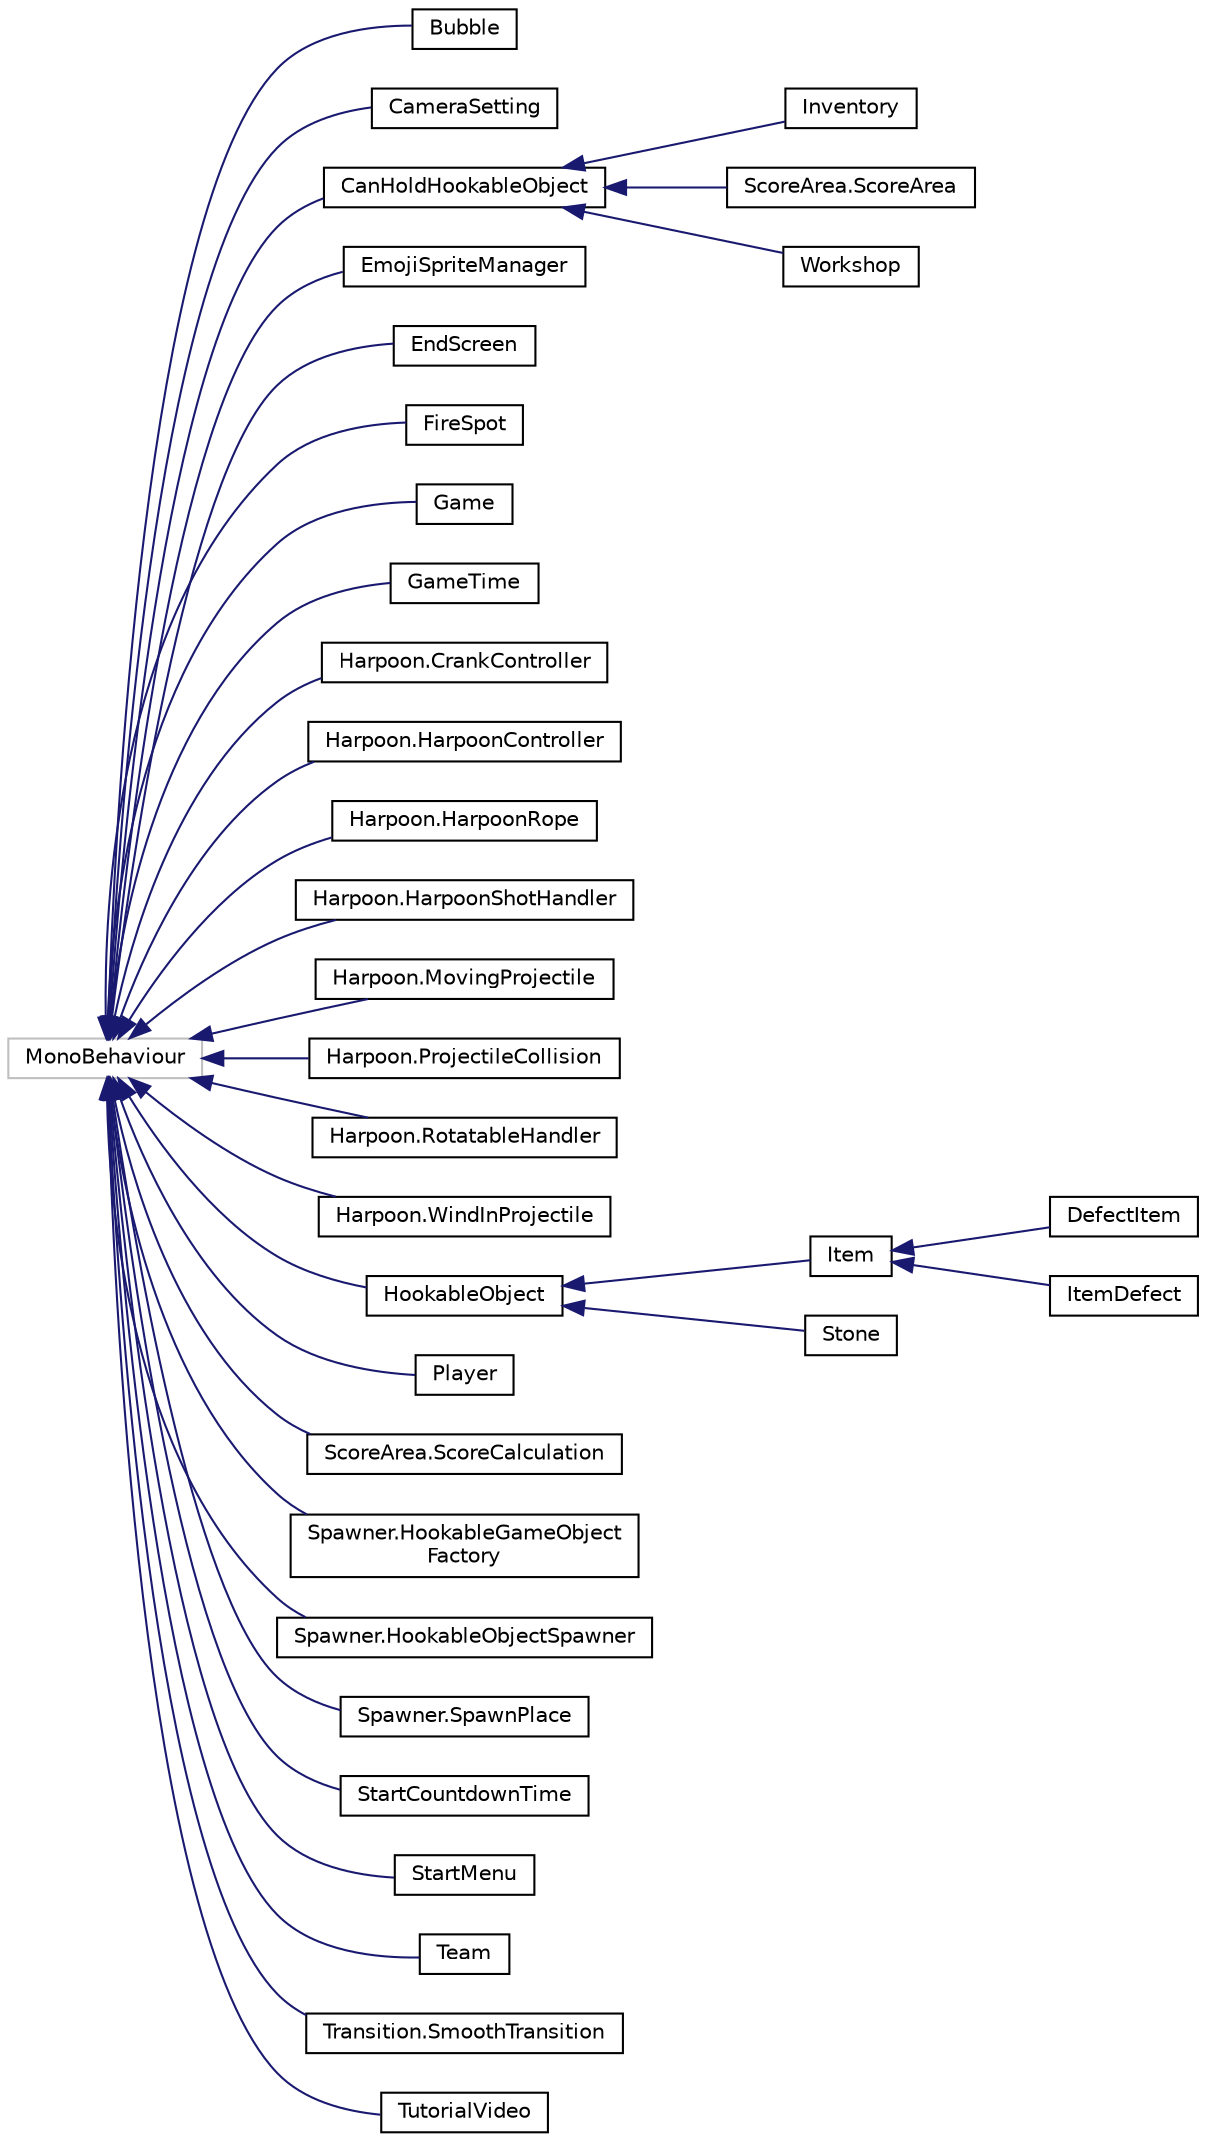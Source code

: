 digraph "Graphical Class Hierarchy"
{
 // LATEX_PDF_SIZE
  edge [fontname="Helvetica",fontsize="10",labelfontname="Helvetica",labelfontsize="10"];
  node [fontname="Helvetica",fontsize="10",shape=record];
  rankdir="LR";
  Node9 [label="MonoBehaviour",height=0.2,width=0.4,color="grey75", fillcolor="white", style="filled",tooltip=" "];
  Node9 -> Node0 [dir="back",color="midnightblue",fontsize="10",style="solid",fontname="Helvetica"];
  Node0 [label="Bubble",height=0.2,width=0.4,color="black", fillcolor="white", style="filled",URL="$class_bubble.html",tooltip=" "];
  Node9 -> Node11 [dir="back",color="midnightblue",fontsize="10",style="solid",fontname="Helvetica"];
  Node11 [label="CameraSetting",height=0.2,width=0.4,color="black", fillcolor="white", style="filled",URL="$class_camera_setting.html",tooltip=" "];
  Node9 -> Node12 [dir="back",color="midnightblue",fontsize="10",style="solid",fontname="Helvetica"];
  Node12 [label="CanHoldHookableObject",height=0.2,width=0.4,color="black", fillcolor="white", style="filled",URL="$class_can_hold_hookable_object.html",tooltip=" "];
  Node12 -> Node13 [dir="back",color="midnightblue",fontsize="10",style="solid",fontname="Helvetica"];
  Node13 [label="Inventory",height=0.2,width=0.4,color="black", fillcolor="white", style="filled",URL="$class_inventory.html",tooltip=" "];
  Node12 -> Node14 [dir="back",color="midnightblue",fontsize="10",style="solid",fontname="Helvetica"];
  Node14 [label="ScoreArea.ScoreArea",height=0.2,width=0.4,color="black", fillcolor="white", style="filled",URL="$class_score_area_1_1_score_area.html",tooltip=" "];
  Node12 -> Node15 [dir="back",color="midnightblue",fontsize="10",style="solid",fontname="Helvetica"];
  Node15 [label="Workshop",height=0.2,width=0.4,color="black", fillcolor="white", style="filled",URL="$class_workshop.html",tooltip=" "];
  Node9 -> Node16 [dir="back",color="midnightblue",fontsize="10",style="solid",fontname="Helvetica"];
  Node16 [label="EmojiSpriteManager",height=0.2,width=0.4,color="black", fillcolor="white", style="filled",URL="$class_emoji_sprite_manager.html",tooltip=" "];
  Node9 -> Node17 [dir="back",color="midnightblue",fontsize="10",style="solid",fontname="Helvetica"];
  Node17 [label="EndScreen",height=0.2,width=0.4,color="black", fillcolor="white", style="filled",URL="$class_end_screen.html",tooltip=" "];
  Node9 -> Node18 [dir="back",color="midnightblue",fontsize="10",style="solid",fontname="Helvetica"];
  Node18 [label="FireSpot",height=0.2,width=0.4,color="black", fillcolor="white", style="filled",URL="$class_fire_spot.html",tooltip=" "];
  Node9 -> Node19 [dir="back",color="midnightblue",fontsize="10",style="solid",fontname="Helvetica"];
  Node19 [label="Game",height=0.2,width=0.4,color="black", fillcolor="white", style="filled",URL="$class_game.html",tooltip=" "];
  Node9 -> Node20 [dir="back",color="midnightblue",fontsize="10",style="solid",fontname="Helvetica"];
  Node20 [label="GameTime",height=0.2,width=0.4,color="black", fillcolor="white", style="filled",URL="$class_game_time.html",tooltip=" "];
  Node9 -> Node21 [dir="back",color="midnightblue",fontsize="10",style="solid",fontname="Helvetica"];
  Node21 [label="Harpoon.CrankController",height=0.2,width=0.4,color="black", fillcolor="white", style="filled",URL="$class_harpoon_1_1_crank_controller.html",tooltip=" "];
  Node9 -> Node22 [dir="back",color="midnightblue",fontsize="10",style="solid",fontname="Helvetica"];
  Node22 [label="Harpoon.HarpoonController",height=0.2,width=0.4,color="black", fillcolor="white", style="filled",URL="$class_harpoon_1_1_harpoon_controller.html",tooltip=" "];
  Node9 -> Node23 [dir="back",color="midnightblue",fontsize="10",style="solid",fontname="Helvetica"];
  Node23 [label="Harpoon.HarpoonRope",height=0.2,width=0.4,color="black", fillcolor="white", style="filled",URL="$class_harpoon_1_1_harpoon_rope.html",tooltip="This Class is used to stretch the Rope @Author Andrei Dziubenka @Date 11.11.2020."];
  Node9 -> Node24 [dir="back",color="midnightblue",fontsize="10",style="solid",fontname="Helvetica"];
  Node24 [label="Harpoon.HarpoonShotHandler",height=0.2,width=0.4,color="black", fillcolor="white", style="filled",URL="$class_harpoon_1_1_harpoon_shot_handler.html",tooltip=" "];
  Node9 -> Node25 [dir="back",color="midnightblue",fontsize="10",style="solid",fontname="Helvetica"];
  Node25 [label="Harpoon.MovingProjectile",height=0.2,width=0.4,color="black", fillcolor="white", style="filled",URL="$class_harpoon_1_1_moving_projectile.html",tooltip=" "];
  Node9 -> Node26 [dir="back",color="midnightblue",fontsize="10",style="solid",fontname="Helvetica"];
  Node26 [label="Harpoon.ProjectileCollision",height=0.2,width=0.4,color="black", fillcolor="white", style="filled",URL="$class_harpoon_1_1_projectile_collision.html",tooltip=" "];
  Node9 -> Node27 [dir="back",color="midnightblue",fontsize="10",style="solid",fontname="Helvetica"];
  Node27 [label="Harpoon.RotatableHandler",height=0.2,width=0.4,color="black", fillcolor="white", style="filled",URL="$class_harpoon_1_1_rotatable_handler.html",tooltip=" "];
  Node9 -> Node28 [dir="back",color="midnightblue",fontsize="10",style="solid",fontname="Helvetica"];
  Node28 [label="Harpoon.WindInProjectile",height=0.2,width=0.4,color="black", fillcolor="white", style="filled",URL="$class_harpoon_1_1_wind_in_projectile.html",tooltip=" "];
  Node9 -> Node29 [dir="back",color="midnightblue",fontsize="10",style="solid",fontname="Helvetica"];
  Node29 [label="HookableObject",height=0.2,width=0.4,color="black", fillcolor="white", style="filled",URL="$class_hookable_object.html",tooltip=" "];
  Node29 -> Node30 [dir="back",color="midnightblue",fontsize="10",style="solid",fontname="Helvetica"];
  Node30 [label="Item",height=0.2,width=0.4,color="black", fillcolor="white", style="filled",URL="$class_item.html",tooltip=" "];
  Node30 -> Node31 [dir="back",color="midnightblue",fontsize="10",style="solid",fontname="Helvetica"];
  Node31 [label="DefectItem",height=0.2,width=0.4,color="black", fillcolor="white", style="filled",URL="$class_defect_item.html",tooltip=" "];
  Node30 -> Node32 [dir="back",color="midnightblue",fontsize="10",style="solid",fontname="Helvetica"];
  Node32 [label="ItemDefect",height=0.2,width=0.4,color="black", fillcolor="white", style="filled",URL="$class_item_defect.html",tooltip=" "];
  Node29 -> Node33 [dir="back",color="midnightblue",fontsize="10",style="solid",fontname="Helvetica"];
  Node33 [label="Stone",height=0.2,width=0.4,color="black", fillcolor="white", style="filled",URL="$class_stone.html",tooltip=" "];
  Node9 -> Node34 [dir="back",color="midnightblue",fontsize="10",style="solid",fontname="Helvetica"];
  Node34 [label="Player",height=0.2,width=0.4,color="black", fillcolor="white", style="filled",URL="$class_player.html",tooltip=" "];
  Node9 -> Node35 [dir="back",color="midnightblue",fontsize="10",style="solid",fontname="Helvetica"];
  Node35 [label="ScoreArea.ScoreCalculation",height=0.2,width=0.4,color="black", fillcolor="white", style="filled",URL="$class_score_area_1_1_score_calculation.html",tooltip=" "];
  Node9 -> Node36 [dir="back",color="midnightblue",fontsize="10",style="solid",fontname="Helvetica"];
  Node36 [label="Spawner.HookableGameObject\lFactory",height=0.2,width=0.4,color="black", fillcolor="white", style="filled",URL="$class_spawner_1_1_hookable_game_object_factory.html",tooltip=" "];
  Node9 -> Node37 [dir="back",color="midnightblue",fontsize="10",style="solid",fontname="Helvetica"];
  Node37 [label="Spawner.HookableObjectSpawner",height=0.2,width=0.4,color="black", fillcolor="white", style="filled",URL="$class_spawner_1_1_hookable_object_spawner.html",tooltip=" "];
  Node9 -> Node38 [dir="back",color="midnightblue",fontsize="10",style="solid",fontname="Helvetica"];
  Node38 [label="Spawner.SpawnPlace",height=0.2,width=0.4,color="black", fillcolor="white", style="filled",URL="$class_spawner_1_1_spawn_place.html",tooltip=" "];
  Node9 -> Node39 [dir="back",color="midnightblue",fontsize="10",style="solid",fontname="Helvetica"];
  Node39 [label="StartCountdownTime",height=0.2,width=0.4,color="black", fillcolor="white", style="filled",URL="$class_start_countdown_time.html",tooltip=" "];
  Node9 -> Node40 [dir="back",color="midnightblue",fontsize="10",style="solid",fontname="Helvetica"];
  Node40 [label="StartMenu",height=0.2,width=0.4,color="black", fillcolor="white", style="filled",URL="$class_start_menu.html",tooltip=" "];
  Node9 -> Node41 [dir="back",color="midnightblue",fontsize="10",style="solid",fontname="Helvetica"];
  Node41 [label="Team",height=0.2,width=0.4,color="black", fillcolor="white", style="filled",URL="$class_team.html",tooltip=" "];
  Node9 -> Node42 [dir="back",color="midnightblue",fontsize="10",style="solid",fontname="Helvetica"];
  Node42 [label="Transition.SmoothTransition",height=0.2,width=0.4,color="black", fillcolor="white", style="filled",URL="$class_transition_1_1_smooth_transition.html",tooltip=" "];
  Node9 -> Node43 [dir="back",color="midnightblue",fontsize="10",style="solid",fontname="Helvetica"];
  Node43 [label="TutorialVideo",height=0.2,width=0.4,color="black", fillcolor="white", style="filled",URL="$class_tutorial_video.html",tooltip=" "];
}

